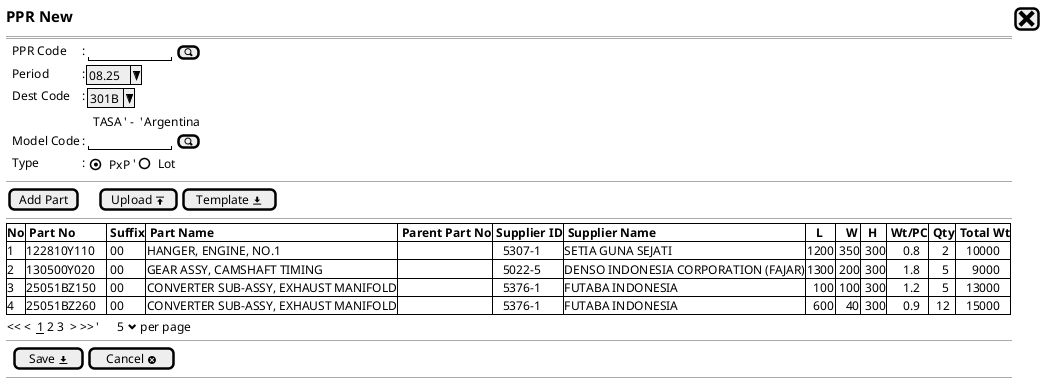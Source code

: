 @startsalt
{
  <size:15><b>PPR New|[<size:25><&x>]|*
  ==
  {
    .|PPR Code          |: {|"          "|[<&magnifying-glass>]|}*
    .|Period            |: |^08.25^|*    
    .|Dest Code         |: {|^301B^| }*
      .|.|.|{
      .| TASA |' -  '| Argentina | *
      }
    .|Model Code        |: {"          "|[<&magnifying-glass>]|}*
    .|Type              |: {|    {(X)PxP}        '|   ()Lot}
  }
  --
  {
    |[Add Part] |.|.|.|[Upload <&data-transfer-upload>]| [Template <&data-transfer-download>]|* 
  }
  --
  {#
    |<b>No|<b> Part No |<b> Suffix |<b> Part Name                    | <b> Parent Part No |<b> Supplier ID |<b> Supplier Name                     |<b>   L |<b>   W |<b>  H |<b> Wt/PC |<b> Qty |<b> Total Wt |*
    |1|122810Y110   |  00       |HANGER, ENGINE, NO.1	               |            .       |   5307-1          | SETIA GUNA SEJATI                    | 1200 | 350  | 300|     0.8   |     2      |    10000       |*
    |2|130500Y020   |  00       |GEAR ASSY, CAMSHAFT TIMING	         |            .       |   5022-5          | DENSO INDONESIA CORPORATION (FAJAR)  | 1300 | 200  | 300|     1.8   |     5      |      9000      |* 
    |3|25051BZ150   |  00       |CONVERTER SUB-ASSY, EXHAUST MANIFOLD |            .       |   5376-1          | FUTABA INDONESIA                     |   100| 100  | 300|     1.2   |     5      |    13000       |*
    |4|25051BZ260   |  00       |CONVERTER SUB-ASSY, EXHAUST MANIFOLD |            .       |   5376-1          | FUTABA INDONESIA                     |   600|   40 | 300|     0.9   |   12       |    15000       |*
  } 
  .
  {
  << <  __1__ 2 3  > >>  |'      5 <&chevron-bottom> per page |*
  }
  --
  {
  .|[ Save <&data-transfer-download>] |  [Cancel <&circle-x> ]|*
  }
  --
}
@endsalt